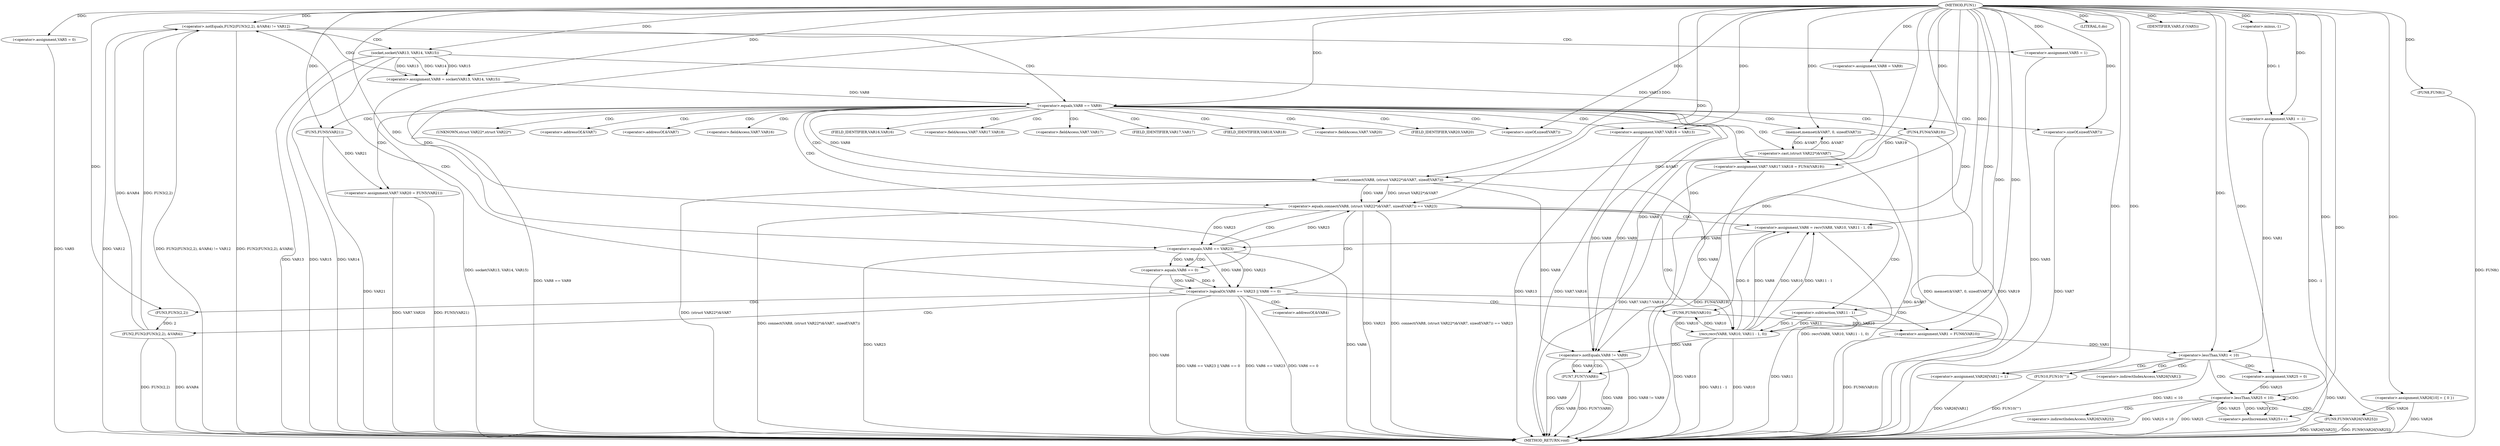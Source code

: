 digraph FUN1 {  
"1000100" [label = "(METHOD,FUN1)" ]
"1000258" [label = "(METHOD_RETURN,void)" ]
"1000103" [label = "(<operator>.assignment,VAR1 = -1)" ]
"1000105" [label = "(<operator>.minus,-1)" ]
"1000112" [label = "(<operator>.assignment,VAR5 = 0)" ]
"1000118" [label = "(<operator>.assignment,VAR8 = VAR9)" ]
"1000125" [label = "(<operator>.notEquals,FUN2(FUN3(2,2), &VAR4) != VAR12)" ]
"1000126" [label = "(FUN2,FUN2(FUN3(2,2), &VAR4))" ]
"1000127" [label = "(FUN3,FUN3(2,2))" ]
"1000135" [label = "(<operator>.assignment,VAR5 = 1)" ]
"1000138" [label = "(<operator>.assignment,VAR8 = socket(VAR13, VAR14, VAR15))" ]
"1000140" [label = "(socket,socket(VAR13, VAR14, VAR15))" ]
"1000145" [label = "(<operator>.equals,VAR8 == VAR9)" ]
"1000150" [label = "(memset,memset(&VAR7, 0, sizeof(VAR7)))" ]
"1000154" [label = "(<operator>.sizeOf,sizeof(VAR7))" ]
"1000156" [label = "(<operator>.assignment,VAR7.VAR16 = VAR13)" ]
"1000161" [label = "(<operator>.assignment,VAR7.VAR17.VAR18 = FUN4(VAR19))" ]
"1000167" [label = "(FUN4,FUN4(VAR19))" ]
"1000169" [label = "(<operator>.assignment,VAR7.VAR20 = FUN5(VAR21))" ]
"1000173" [label = "(FUN5,FUN5(VAR21))" ]
"1000176" [label = "(<operator>.equals,connect(VAR8, (struct VAR22*)&VAR7, sizeof(VAR7)) == VAR23)" ]
"1000177" [label = "(connect,connect(VAR8, (struct VAR22*)&VAR7, sizeof(VAR7)))" ]
"1000179" [label = "(<operator>.cast,(struct VAR22*)&VAR7)" ]
"1000183" [label = "(<operator>.sizeOf,sizeof(VAR7))" ]
"1000188" [label = "(<operator>.assignment,VAR6 = recv(VAR8, VAR10, VAR11 - 1, 0))" ]
"1000190" [label = "(recv,recv(VAR8, VAR10, VAR11 - 1, 0))" ]
"1000193" [label = "(<operator>.subtraction,VAR11 - 1)" ]
"1000198" [label = "(<operator>.logicalOr,VAR6 == VAR23 || VAR6 == 0)" ]
"1000199" [label = "(<operator>.equals,VAR6 == VAR23)" ]
"1000202" [label = "(<operator>.equals,VAR6 == 0)" ]
"1000207" [label = "(<operator>.assignment,VAR1 = FUN6(VAR10))" ]
"1000209" [label = "(FUN6,FUN6(VAR10))" ]
"1000211" [label = "(LITERAL,0,do)" ]
"1000213" [label = "(<operator>.notEquals,VAR8 != VAR9)" ]
"1000217" [label = "(FUN7,FUN7(VAR8))" ]
"1000220" [label = "(IDENTIFIER,VAR5,if (VAR5))" ]
"1000222" [label = "(FUN8,FUN8())" ]
"1000228" [label = "(<operator>.assignment,VAR26[10] = { 0 })" ]
"1000231" [label = "(<operator>.lessThan,VAR1 < 10)" ]
"1000235" [label = "(<operator>.assignment,VAR26[VAR1] = 1)" ]
"1000241" [label = "(<operator>.assignment,VAR25 = 0)" ]
"1000244" [label = "(<operator>.lessThan,VAR25 < 10)" ]
"1000247" [label = "(<operator>.postIncrement,VAR25++)" ]
"1000250" [label = "(FUN9,FUN9(VAR26[VAR25]))" ]
"1000256" [label = "(FUN10,FUN10(\"\"))" ]
"1000130" [label = "(<operator>.addressOf,&VAR4)" ]
"1000151" [label = "(<operator>.addressOf,&VAR7)" ]
"1000157" [label = "(<operator>.fieldAccess,VAR7.VAR16)" ]
"1000159" [label = "(FIELD_IDENTIFIER,VAR16,VAR16)" ]
"1000162" [label = "(<operator>.fieldAccess,VAR7.VAR17.VAR18)" ]
"1000163" [label = "(<operator>.fieldAccess,VAR7.VAR17)" ]
"1000165" [label = "(FIELD_IDENTIFIER,VAR17,VAR17)" ]
"1000166" [label = "(FIELD_IDENTIFIER,VAR18,VAR18)" ]
"1000170" [label = "(<operator>.fieldAccess,VAR7.VAR20)" ]
"1000172" [label = "(FIELD_IDENTIFIER,VAR20,VAR20)" ]
"1000180" [label = "(UNKNOWN,struct VAR22*,struct VAR22*)" ]
"1000181" [label = "(<operator>.addressOf,&VAR7)" ]
"1000236" [label = "(<operator>.indirectIndexAccess,VAR26[VAR1])" ]
"1000251" [label = "(<operator>.indirectIndexAccess,VAR26[VAR25])" ]
  "1000140" -> "1000258"  [ label = "DDG: VAR14"] 
  "1000207" -> "1000258"  [ label = "DDG: FUN6(VAR10)"] 
  "1000176" -> "1000258"  [ label = "DDG: VAR23"] 
  "1000177" -> "1000258"  [ label = "DDG: (struct VAR22*)&VAR7"] 
  "1000103" -> "1000258"  [ label = "DDG: -1"] 
  "1000179" -> "1000258"  [ label = "DDG: &VAR7"] 
  "1000167" -> "1000258"  [ label = "DDG: VAR19"] 
  "1000126" -> "1000258"  [ label = "DDG: &VAR4"] 
  "1000125" -> "1000258"  [ label = "DDG: FUN2(FUN3(2,2), &VAR4)"] 
  "1000250" -> "1000258"  [ label = "DDG: VAR26[VAR25]"] 
  "1000125" -> "1000258"  [ label = "DDG: FUN2(FUN3(2,2), &VAR4) != VAR12"] 
  "1000193" -> "1000258"  [ label = "DDG: VAR11"] 
  "1000199" -> "1000258"  [ label = "DDG: VAR23"] 
  "1000209" -> "1000258"  [ label = "DDG: VAR10"] 
  "1000235" -> "1000258"  [ label = "DDG: VAR26[VAR1]"] 
  "1000188" -> "1000258"  [ label = "DDG: recv(VAR8, VAR10, VAR11 - 1, 0)"] 
  "1000199" -> "1000258"  [ label = "DDG: VAR6"] 
  "1000156" -> "1000258"  [ label = "DDG: VAR7.VAR16"] 
  "1000217" -> "1000258"  [ label = "DDG: FUN7(VAR8)"] 
  "1000156" -> "1000258"  [ label = "DDG: VAR13"] 
  "1000213" -> "1000258"  [ label = "DDG: VAR8"] 
  "1000125" -> "1000258"  [ label = "DDG: VAR12"] 
  "1000140" -> "1000258"  [ label = "DDG: VAR13"] 
  "1000138" -> "1000258"  [ label = "DDG: socket(VAR13, VAR14, VAR15)"] 
  "1000183" -> "1000258"  [ label = "DDG: VAR7"] 
  "1000228" -> "1000258"  [ label = "DDG: VAR26"] 
  "1000161" -> "1000258"  [ label = "DDG: FUN4(VAR19)"] 
  "1000217" -> "1000258"  [ label = "DDG: VAR8"] 
  "1000202" -> "1000258"  [ label = "DDG: VAR6"] 
  "1000222" -> "1000258"  [ label = "DDG: FUN8()"] 
  "1000176" -> "1000258"  [ label = "DDG: connect(VAR8, (struct VAR22*)&VAR7, sizeof(VAR7)) == VAR23"] 
  "1000126" -> "1000258"  [ label = "DDG: FUN3(2,2)"] 
  "1000231" -> "1000258"  [ label = "DDG: VAR1 < 10"] 
  "1000198" -> "1000258"  [ label = "DDG: VAR6 == VAR23"] 
  "1000231" -> "1000258"  [ label = "DDG: VAR1"] 
  "1000213" -> "1000258"  [ label = "DDG: VAR8 != VAR9"] 
  "1000190" -> "1000258"  [ label = "DDG: VAR11 - 1"] 
  "1000112" -> "1000258"  [ label = "DDG: VAR5"] 
  "1000169" -> "1000258"  [ label = "DDG: FUN5(VAR21)"] 
  "1000140" -> "1000258"  [ label = "DDG: VAR15"] 
  "1000135" -> "1000258"  [ label = "DDG: VAR5"] 
  "1000145" -> "1000258"  [ label = "DDG: VAR8 == VAR9"] 
  "1000213" -> "1000258"  [ label = "DDG: VAR9"] 
  "1000176" -> "1000258"  [ label = "DDG: connect(VAR8, (struct VAR22*)&VAR7, sizeof(VAR7))"] 
  "1000244" -> "1000258"  [ label = "DDG: VAR25 < 10"] 
  "1000169" -> "1000258"  [ label = "DDG: VAR7.VAR20"] 
  "1000150" -> "1000258"  [ label = "DDG: memset(&VAR7, 0, sizeof(VAR7))"] 
  "1000250" -> "1000258"  [ label = "DDG: FUN9(VAR26[VAR25])"] 
  "1000244" -> "1000258"  [ label = "DDG: VAR25"] 
  "1000256" -> "1000258"  [ label = "DDG: FUN10(\"\")"] 
  "1000161" -> "1000258"  [ label = "DDG: VAR7.VAR17.VAR18"] 
  "1000190" -> "1000258"  [ label = "DDG: VAR10"] 
  "1000173" -> "1000258"  [ label = "DDG: VAR21"] 
  "1000198" -> "1000258"  [ label = "DDG: VAR6 == 0"] 
  "1000198" -> "1000258"  [ label = "DDG: VAR6 == VAR23 || VAR6 == 0"] 
  "1000105" -> "1000103"  [ label = "DDG: 1"] 
  "1000100" -> "1000103"  [ label = "DDG: "] 
  "1000100" -> "1000105"  [ label = "DDG: "] 
  "1000100" -> "1000112"  [ label = "DDG: "] 
  "1000100" -> "1000118"  [ label = "DDG: "] 
  "1000126" -> "1000125"  [ label = "DDG: FUN3(2,2)"] 
  "1000126" -> "1000125"  [ label = "DDG: &VAR4"] 
  "1000127" -> "1000126"  [ label = "DDG: 2"] 
  "1000100" -> "1000127"  [ label = "DDG: "] 
  "1000100" -> "1000125"  [ label = "DDG: "] 
  "1000100" -> "1000135"  [ label = "DDG: "] 
  "1000140" -> "1000138"  [ label = "DDG: VAR13"] 
  "1000140" -> "1000138"  [ label = "DDG: VAR14"] 
  "1000140" -> "1000138"  [ label = "DDG: VAR15"] 
  "1000100" -> "1000138"  [ label = "DDG: "] 
  "1000100" -> "1000140"  [ label = "DDG: "] 
  "1000138" -> "1000145"  [ label = "DDG: VAR8"] 
  "1000100" -> "1000145"  [ label = "DDG: "] 
  "1000179" -> "1000150"  [ label = "DDG: &VAR7"] 
  "1000100" -> "1000150"  [ label = "DDG: "] 
  "1000100" -> "1000154"  [ label = "DDG: "] 
  "1000140" -> "1000156"  [ label = "DDG: VAR13"] 
  "1000100" -> "1000156"  [ label = "DDG: "] 
  "1000167" -> "1000161"  [ label = "DDG: VAR19"] 
  "1000100" -> "1000167"  [ label = "DDG: "] 
  "1000173" -> "1000169"  [ label = "DDG: VAR21"] 
  "1000100" -> "1000173"  [ label = "DDG: "] 
  "1000177" -> "1000176"  [ label = "DDG: VAR8"] 
  "1000177" -> "1000176"  [ label = "DDG: (struct VAR22*)&VAR7"] 
  "1000145" -> "1000177"  [ label = "DDG: VAR8"] 
  "1000100" -> "1000177"  [ label = "DDG: "] 
  "1000179" -> "1000177"  [ label = "DDG: &VAR7"] 
  "1000150" -> "1000179"  [ label = "DDG: &VAR7"] 
  "1000100" -> "1000183"  [ label = "DDG: "] 
  "1000199" -> "1000176"  [ label = "DDG: VAR23"] 
  "1000100" -> "1000176"  [ label = "DDG: "] 
  "1000190" -> "1000188"  [ label = "DDG: VAR8"] 
  "1000190" -> "1000188"  [ label = "DDG: VAR10"] 
  "1000190" -> "1000188"  [ label = "DDG: VAR11 - 1"] 
  "1000190" -> "1000188"  [ label = "DDG: 0"] 
  "1000100" -> "1000188"  [ label = "DDG: "] 
  "1000177" -> "1000190"  [ label = "DDG: VAR8"] 
  "1000100" -> "1000190"  [ label = "DDG: "] 
  "1000209" -> "1000190"  [ label = "DDG: VAR10"] 
  "1000193" -> "1000190"  [ label = "DDG: VAR11"] 
  "1000193" -> "1000190"  [ label = "DDG: 1"] 
  "1000100" -> "1000193"  [ label = "DDG: "] 
  "1000199" -> "1000198"  [ label = "DDG: VAR6"] 
  "1000199" -> "1000198"  [ label = "DDG: VAR23"] 
  "1000188" -> "1000199"  [ label = "DDG: VAR6"] 
  "1000100" -> "1000199"  [ label = "DDG: "] 
  "1000176" -> "1000199"  [ label = "DDG: VAR23"] 
  "1000202" -> "1000198"  [ label = "DDG: VAR6"] 
  "1000202" -> "1000198"  [ label = "DDG: 0"] 
  "1000199" -> "1000202"  [ label = "DDG: VAR6"] 
  "1000100" -> "1000202"  [ label = "DDG: "] 
  "1000209" -> "1000207"  [ label = "DDG: VAR10"] 
  "1000100" -> "1000207"  [ label = "DDG: "] 
  "1000190" -> "1000209"  [ label = "DDG: VAR10"] 
  "1000100" -> "1000209"  [ label = "DDG: "] 
  "1000100" -> "1000211"  [ label = "DDG: "] 
  "1000177" -> "1000213"  [ label = "DDG: VAR8"] 
  "1000190" -> "1000213"  [ label = "DDG: VAR8"] 
  "1000118" -> "1000213"  [ label = "DDG: VAR8"] 
  "1000145" -> "1000213"  [ label = "DDG: VAR8"] 
  "1000100" -> "1000213"  [ label = "DDG: "] 
  "1000145" -> "1000213"  [ label = "DDG: VAR9"] 
  "1000213" -> "1000217"  [ label = "DDG: VAR8"] 
  "1000100" -> "1000217"  [ label = "DDG: "] 
  "1000100" -> "1000220"  [ label = "DDG: "] 
  "1000100" -> "1000222"  [ label = "DDG: "] 
  "1000100" -> "1000228"  [ label = "DDG: "] 
  "1000103" -> "1000231"  [ label = "DDG: VAR1"] 
  "1000207" -> "1000231"  [ label = "DDG: VAR1"] 
  "1000100" -> "1000231"  [ label = "DDG: "] 
  "1000100" -> "1000235"  [ label = "DDG: "] 
  "1000100" -> "1000241"  [ label = "DDG: "] 
  "1000247" -> "1000244"  [ label = "DDG: VAR25"] 
  "1000241" -> "1000244"  [ label = "DDG: VAR25"] 
  "1000100" -> "1000244"  [ label = "DDG: "] 
  "1000244" -> "1000247"  [ label = "DDG: VAR25"] 
  "1000100" -> "1000247"  [ label = "DDG: "] 
  "1000228" -> "1000250"  [ label = "DDG: VAR26"] 
  "1000100" -> "1000256"  [ label = "DDG: "] 
  "1000125" -> "1000145"  [ label = "CDG: "] 
  "1000125" -> "1000138"  [ label = "CDG: "] 
  "1000125" -> "1000135"  [ label = "CDG: "] 
  "1000125" -> "1000140"  [ label = "CDG: "] 
  "1000145" -> "1000156"  [ label = "CDG: "] 
  "1000145" -> "1000161"  [ label = "CDG: "] 
  "1000145" -> "1000150"  [ label = "CDG: "] 
  "1000145" -> "1000166"  [ label = "CDG: "] 
  "1000145" -> "1000180"  [ label = "CDG: "] 
  "1000145" -> "1000183"  [ label = "CDG: "] 
  "1000145" -> "1000165"  [ label = "CDG: "] 
  "1000145" -> "1000157"  [ label = "CDG: "] 
  "1000145" -> "1000167"  [ label = "CDG: "] 
  "1000145" -> "1000154"  [ label = "CDG: "] 
  "1000145" -> "1000151"  [ label = "CDG: "] 
  "1000145" -> "1000179"  [ label = "CDG: "] 
  "1000145" -> "1000176"  [ label = "CDG: "] 
  "1000145" -> "1000172"  [ label = "CDG: "] 
  "1000145" -> "1000169"  [ label = "CDG: "] 
  "1000145" -> "1000163"  [ label = "CDG: "] 
  "1000145" -> "1000159"  [ label = "CDG: "] 
  "1000145" -> "1000173"  [ label = "CDG: "] 
  "1000145" -> "1000170"  [ label = "CDG: "] 
  "1000145" -> "1000177"  [ label = "CDG: "] 
  "1000145" -> "1000162"  [ label = "CDG: "] 
  "1000145" -> "1000181"  [ label = "CDG: "] 
  "1000176" -> "1000199"  [ label = "CDG: "] 
  "1000176" -> "1000188"  [ label = "CDG: "] 
  "1000176" -> "1000190"  [ label = "CDG: "] 
  "1000176" -> "1000198"  [ label = "CDG: "] 
  "1000176" -> "1000193"  [ label = "CDG: "] 
  "1000198" -> "1000207"  [ label = "CDG: "] 
  "1000198" -> "1000209"  [ label = "CDG: "] 
  "1000198" -> "1000125"  [ label = "CDG: "] 
  "1000198" -> "1000127"  [ label = "CDG: "] 
  "1000198" -> "1000126"  [ label = "CDG: "] 
  "1000198" -> "1000130"  [ label = "CDG: "] 
  "1000199" -> "1000202"  [ label = "CDG: "] 
  "1000213" -> "1000217"  [ label = "CDG: "] 
  "1000231" -> "1000244"  [ label = "CDG: "] 
  "1000231" -> "1000236"  [ label = "CDG: "] 
  "1000231" -> "1000235"  [ label = "CDG: "] 
  "1000231" -> "1000241"  [ label = "CDG: "] 
  "1000231" -> "1000256"  [ label = "CDG: "] 
  "1000244" -> "1000244"  [ label = "CDG: "] 
  "1000244" -> "1000251"  [ label = "CDG: "] 
  "1000244" -> "1000250"  [ label = "CDG: "] 
  "1000244" -> "1000247"  [ label = "CDG: "] 
}

